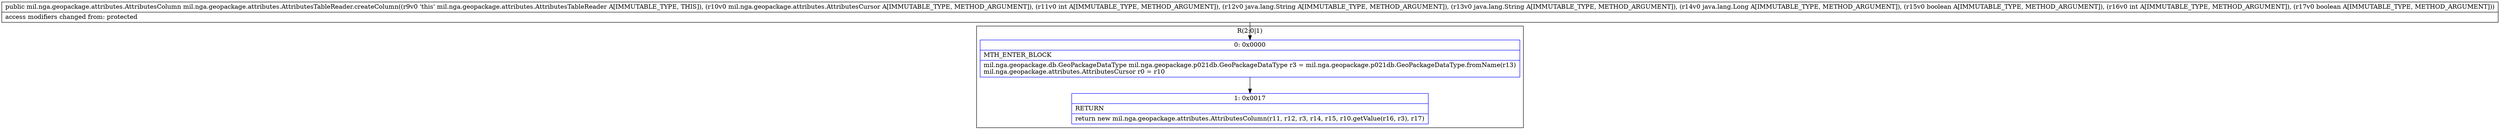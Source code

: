 digraph "CFG formil.nga.geopackage.attributes.AttributesTableReader.createColumn(Lmil\/nga\/geopackage\/attributes\/AttributesCursor;ILjava\/lang\/String;Ljava\/lang\/String;Ljava\/lang\/Long;ZIZ)Lmil\/nga\/geopackage\/attributes\/AttributesColumn;" {
subgraph cluster_Region_1726280631 {
label = "R(2:0|1)";
node [shape=record,color=blue];
Node_0 [shape=record,label="{0\:\ 0x0000|MTH_ENTER_BLOCK\l|mil.nga.geopackage.db.GeoPackageDataType mil.nga.geopackage.p021db.GeoPackageDataType r3 = mil.nga.geopackage.p021db.GeoPackageDataType.fromName(r13)\lmil.nga.geopackage.attributes.AttributesCursor r0 = r10\l}"];
Node_1 [shape=record,label="{1\:\ 0x0017|RETURN\l|return new mil.nga.geopackage.attributes.AttributesColumn(r11, r12, r3, r14, r15, r10.getValue(r16, r3), r17)\l}"];
}
MethodNode[shape=record,label="{public mil.nga.geopackage.attributes.AttributesColumn mil.nga.geopackage.attributes.AttributesTableReader.createColumn((r9v0 'this' mil.nga.geopackage.attributes.AttributesTableReader A[IMMUTABLE_TYPE, THIS]), (r10v0 mil.nga.geopackage.attributes.AttributesCursor A[IMMUTABLE_TYPE, METHOD_ARGUMENT]), (r11v0 int A[IMMUTABLE_TYPE, METHOD_ARGUMENT]), (r12v0 java.lang.String A[IMMUTABLE_TYPE, METHOD_ARGUMENT]), (r13v0 java.lang.String A[IMMUTABLE_TYPE, METHOD_ARGUMENT]), (r14v0 java.lang.Long A[IMMUTABLE_TYPE, METHOD_ARGUMENT]), (r15v0 boolean A[IMMUTABLE_TYPE, METHOD_ARGUMENT]), (r16v0 int A[IMMUTABLE_TYPE, METHOD_ARGUMENT]), (r17v0 boolean A[IMMUTABLE_TYPE, METHOD_ARGUMENT]))  | access modifiers changed from: protected\l}"];
MethodNode -> Node_0;
Node_0 -> Node_1;
}

